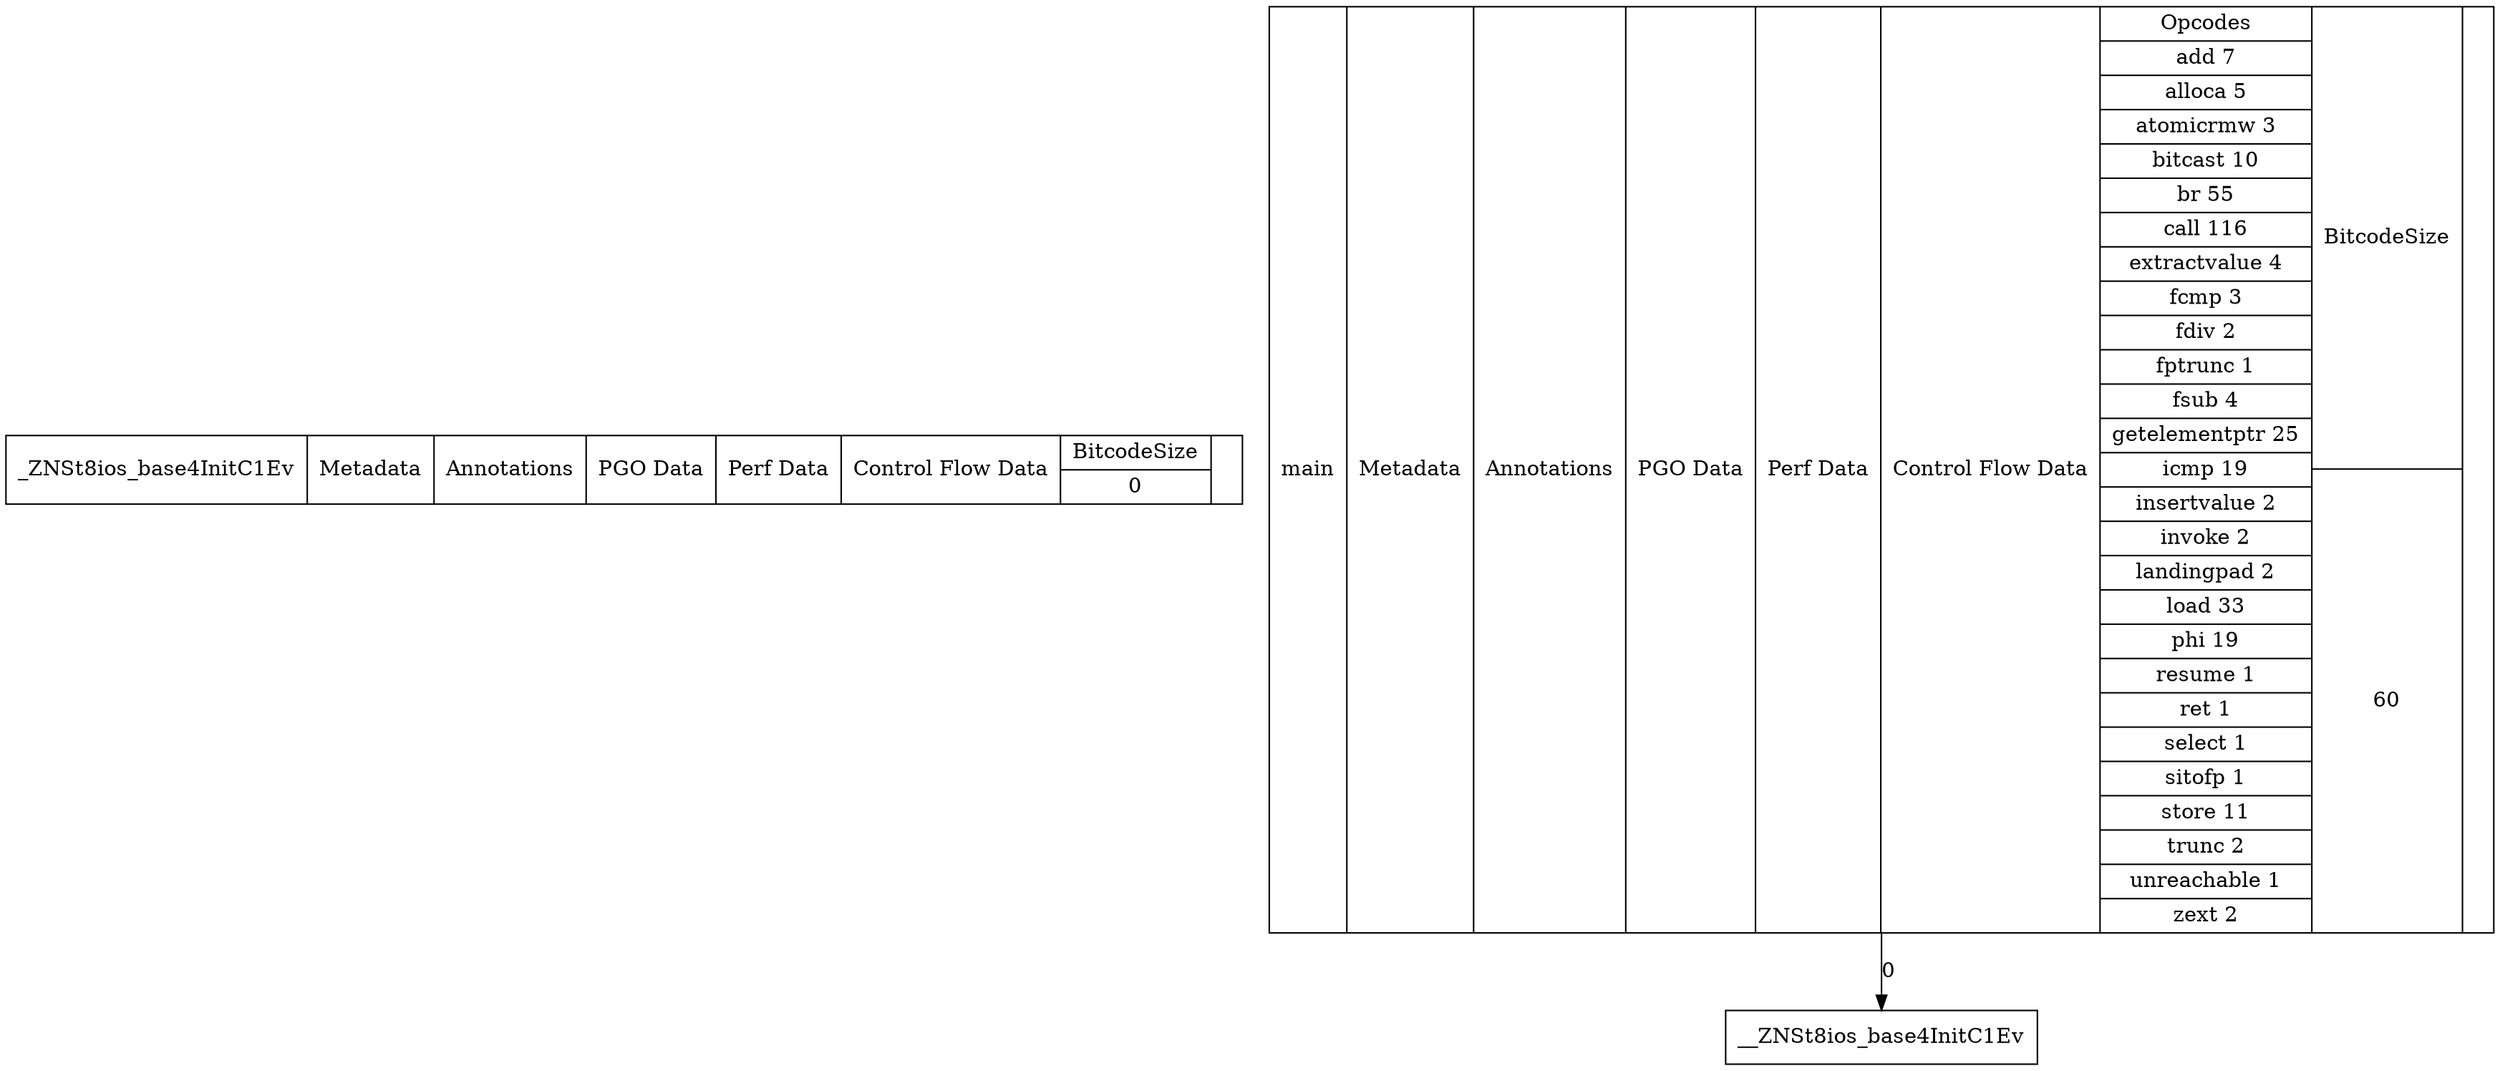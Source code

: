 digraph {
node [shape=record];
"_ZNSt8ios_base4InitC1Ev"[shape=record,label="_ZNSt8ios_base4InitC1Ev|{Metadata}|{Annotations}|{PGO Data}|{Perf Data}|{Control Flow Data}|{BitcodeSize|0}|"];
"main"[shape=record,label="main|{Metadata}|{Annotations}|{PGO Data}|{Perf Data}|{Control Flow Data}|{Opcodes|add 7|alloca 5|atomicrmw 3|bitcast 10|br 55|call 116|extractvalue 4|fcmp 3|fdiv 2|fptrunc 1|fsub 4|getelementptr 25|icmp 19|insertvalue 2|invoke 2|landingpad 2|load 33|phi 19|resume 1|ret 1|select 1|sitofp 1|store 11|trunc 2|unreachable 1|zext 2}|{BitcodeSize|60}|"];
"main" -> "__ZNSt8ios_base4InitC1Ev" [ label="0"];
}
